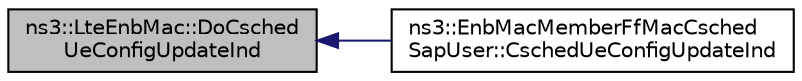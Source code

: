 digraph "ns3::LteEnbMac::DoCschedUeConfigUpdateInd"
{
  edge [fontname="Helvetica",fontsize="10",labelfontname="Helvetica",labelfontsize="10"];
  node [fontname="Helvetica",fontsize="10",shape=record];
  rankdir="LR";
  Node1 [label="ns3::LteEnbMac::DoCsched\lUeConfigUpdateInd",height=0.2,width=0.4,color="black", fillcolor="grey75", style="filled", fontcolor="black"];
  Node1 -> Node2 [dir="back",color="midnightblue",fontsize="10",style="solid"];
  Node2 [label="ns3::EnbMacMemberFfMacCsched\lSapUser::CschedUeConfigUpdateInd",height=0.2,width=0.4,color="black", fillcolor="white", style="filled",URL="$d9/dad/classns3_1_1EnbMacMemberFfMacCschedSapUser.html#a14a09988be135f762ec17dbdd2a30fa9"];
}
